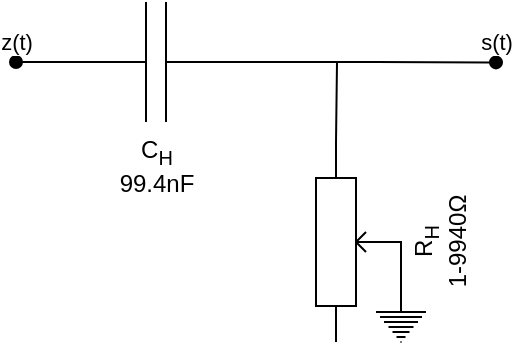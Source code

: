<mxfile version="19.0.1" type="device"><diagram id="hG4OxQ1peGcMEajHYD46" name="Page-1"><mxGraphModel dx="813" dy="516" grid="1" gridSize="10" guides="1" tooltips="1" connect="1" arrows="1" fold="1" page="1" pageScale="1" pageWidth="850" pageHeight="1100" math="0" shadow="0"><root><mxCell id="0"/><mxCell id="1" parent="0"/><mxCell id="HImtqt0xvTERf3xWUDRD-3" style="edgeStyle=orthogonalEdgeStyle;rounded=0;orthogonalLoop=1;jettySize=auto;html=1;exitX=1;exitY=0.5;exitDx=0;exitDy=0;exitPerimeter=0;entryX=0;entryY=0.5;entryDx=0;entryDy=0;entryPerimeter=0;endArrow=none;endFill=0;" edge="1" parent="1" source="HImtqt0xvTERf3xWUDRD-1"><mxGeometry relative="1" as="geometry"><mxPoint x="360" y="440" as="targetPoint"/></mxGeometry></mxCell><mxCell id="HImtqt0xvTERf3xWUDRD-4" value="s(t)" style="edgeStyle=orthogonalEdgeStyle;rounded=0;orthogonalLoop=1;jettySize=auto;html=1;exitX=1;exitY=0.5;exitDx=0;exitDy=0;exitPerimeter=0;endArrow=oval;endFill=1;" edge="1" parent="1" source="HImtqt0xvTERf3xWUDRD-1"><mxGeometry x="1" y="10" relative="1" as="geometry"><mxPoint x="440" y="400.2" as="targetPoint"/><mxPoint as="offset"/></mxGeometry></mxCell><mxCell id="HImtqt0xvTERf3xWUDRD-8" value="z(t)" style="edgeStyle=orthogonalEdgeStyle;rounded=0;orthogonalLoop=1;jettySize=auto;html=1;exitX=0;exitY=0.5;exitDx=0;exitDy=0;exitPerimeter=0;endArrow=oval;endFill=1;" edge="1" parent="1" source="HImtqt0xvTERf3xWUDRD-1"><mxGeometry x="1" y="-10" relative="1" as="geometry"><mxPoint x="200" y="400" as="targetPoint"/><mxPoint as="offset"/></mxGeometry></mxCell><mxCell id="HImtqt0xvTERf3xWUDRD-1" value="C&lt;sub&gt;H&lt;/sub&gt;&lt;br&gt;99.4nF" style="pointerEvents=1;verticalLabelPosition=bottom;shadow=0;dashed=0;align=center;html=1;verticalAlign=top;shape=mxgraph.electrical.capacitors.capacitor_1;" vertex="1" parent="1"><mxGeometry x="220" y="370" width="100" height="60" as="geometry"/></mxCell><mxCell id="HImtqt0xvTERf3xWUDRD-7" style="edgeStyle=orthogonalEdgeStyle;rounded=0;orthogonalLoop=1;jettySize=auto;html=1;exitX=0.5;exitY=1;exitDx=0;exitDy=0;exitPerimeter=0;entryX=0.5;entryY=0;entryDx=0;entryDy=0;entryPerimeter=0;endArrow=none;endFill=0;" edge="1" parent="1" source="HImtqt0xvTERf3xWUDRD-5" target="HImtqt0xvTERf3xWUDRD-6"><mxGeometry relative="1" as="geometry"/></mxCell><mxCell id="HImtqt0xvTERf3xWUDRD-5" value="R&lt;sub&gt;H&lt;/sub&gt;&lt;br&gt;1-9940Ω" style="pointerEvents=1;verticalLabelPosition=bottom;shadow=0;dashed=0;align=center;html=1;verticalAlign=top;shape=mxgraph.electrical.resistors.potentiometer_1;rotation=-90;" vertex="1" parent="1"><mxGeometry x="320" y="470" width="100" height="40" as="geometry"/></mxCell><mxCell id="HImtqt0xvTERf3xWUDRD-6" value="" style="pointerEvents=1;verticalLabelPosition=bottom;shadow=0;dashed=0;align=center;html=1;verticalAlign=top;shape=mxgraph.electrical.signal_sources.protective_earth;" vertex="1" parent="1"><mxGeometry x="380" y="520" width="25" height="20" as="geometry"/></mxCell></root></mxGraphModel></diagram></mxfile>